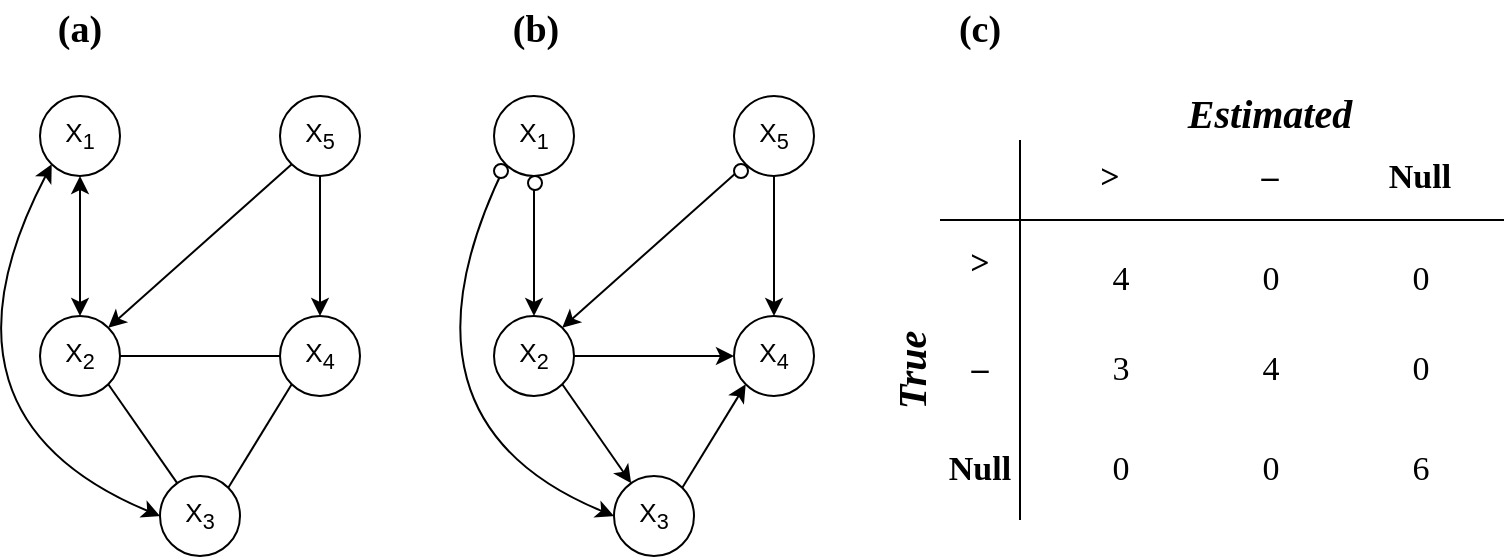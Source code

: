 <mxfile version="20.8.16" type="device"><diagram name="Page-1" id="RhnKEdgyc2rg_UHkZgOD"><mxGraphModel dx="1470" dy="801" grid="1" gridSize="10" guides="1" tooltips="1" connect="1" arrows="1" fold="1" page="1" pageScale="1" pageWidth="850" pageHeight="1100" math="0" shadow="0"><root><mxCell id="0"/><mxCell id="1" parent="0"/><mxCell id="az9YAIrHXz_eE4IxjMQi-34" value="" style="group" vertex="1" connectable="0" parent="1"><mxGeometry x="109" y="218" width="260" height="230" as="geometry"/></mxCell><mxCell id="az9YAIrHXz_eE4IxjMQi-35" style="edgeStyle=orthogonalEdgeStyle;rounded=0;orthogonalLoop=1;jettySize=auto;html=1;exitX=0.5;exitY=1;exitDx=0;exitDy=0;startArrow=classic;startFill=1;" edge="1" parent="az9YAIrHXz_eE4IxjMQi-34" source="az9YAIrHXz_eE4IxjMQi-38"><mxGeometry relative="1" as="geometry"><mxPoint x="21" y="110" as="targetPoint"/></mxGeometry></mxCell><mxCell id="az9YAIrHXz_eE4IxjMQi-36" value="&lt;font style=&quot;font-size: 13px;&quot;&gt;X&lt;sub&gt;5&lt;/sub&gt;&lt;/font&gt;" style="ellipse;whiteSpace=wrap;html=1;aspect=fixed;direction=east;" vertex="1" parent="az9YAIrHXz_eE4IxjMQi-34"><mxGeometry x="121" width="40" height="40" as="geometry"/></mxCell><mxCell id="az9YAIrHXz_eE4IxjMQi-37" value="" style="endArrow=classic;html=1;rounded=0;exitX=0.5;exitY=1;exitDx=0;exitDy=0;entryX=0.5;entryY=0;entryDx=0;entryDy=0;" edge="1" parent="az9YAIrHXz_eE4IxjMQi-34" source="az9YAIrHXz_eE4IxjMQi-36" target="az9YAIrHXz_eE4IxjMQi-40"><mxGeometry width="50" height="50" relative="1" as="geometry"><mxPoint x="171" y="210" as="sourcePoint"/><mxPoint x="221" y="160" as="targetPoint"/></mxGeometry></mxCell><mxCell id="az9YAIrHXz_eE4IxjMQi-38" value="&lt;font style=&quot;font-size: 13px;&quot;&gt;X&lt;sub&gt;1&lt;/sub&gt;&lt;/font&gt;" style="ellipse;whiteSpace=wrap;html=1;aspect=fixed;direction=east;" vertex="1" parent="az9YAIrHXz_eE4IxjMQi-34"><mxGeometry x="1" width="40" height="40" as="geometry"/></mxCell><mxCell id="az9YAIrHXz_eE4IxjMQi-39" value="&lt;font style=&quot;font-size: 13px;&quot;&gt;X&lt;sub&gt;2&lt;/sub&gt;&lt;/font&gt;" style="ellipse;whiteSpace=wrap;html=1;aspect=fixed;direction=east;" vertex="1" parent="az9YAIrHXz_eE4IxjMQi-34"><mxGeometry x="1" y="110" width="40" height="40" as="geometry"/></mxCell><mxCell id="az9YAIrHXz_eE4IxjMQi-40" value="&lt;font style=&quot;font-size: 13px;&quot;&gt;X&lt;sub&gt;4&lt;/sub&gt;&lt;/font&gt;" style="ellipse;whiteSpace=wrap;html=1;aspect=fixed;direction=east;" vertex="1" parent="az9YAIrHXz_eE4IxjMQi-34"><mxGeometry x="121" y="110" width="40" height="40" as="geometry"/></mxCell><mxCell id="az9YAIrHXz_eE4IxjMQi-41" value="&lt;font style=&quot;font-size: 13px;&quot;&gt;X&lt;sub&gt;3&lt;/sub&gt;&lt;/font&gt;" style="ellipse;whiteSpace=wrap;html=1;aspect=fixed;direction=east;" vertex="1" parent="az9YAIrHXz_eE4IxjMQi-34"><mxGeometry x="61" y="190" width="40" height="40" as="geometry"/></mxCell><mxCell id="az9YAIrHXz_eE4IxjMQi-42" value="" style="endArrow=none;html=1;rounded=0;exitX=1;exitY=0;exitDx=0;exitDy=0;entryX=0;entryY=1;entryDx=0;entryDy=0;endFill=0;" edge="1" parent="az9YAIrHXz_eE4IxjMQi-34" source="az9YAIrHXz_eE4IxjMQi-41" target="az9YAIrHXz_eE4IxjMQi-40"><mxGeometry width="50" height="50" relative="1" as="geometry"><mxPoint x="161" y="210" as="sourcePoint"/><mxPoint x="211" y="160" as="targetPoint"/></mxGeometry></mxCell><mxCell id="az9YAIrHXz_eE4IxjMQi-43" value="" style="endArrow=none;html=1;rounded=0;exitX=1;exitY=1;exitDx=0;exitDy=0;endFill=0;" edge="1" parent="az9YAIrHXz_eE4IxjMQi-34" source="az9YAIrHXz_eE4IxjMQi-39" target="az9YAIrHXz_eE4IxjMQi-41"><mxGeometry width="50" height="50" relative="1" as="geometry"><mxPoint x="81" y="170" as="sourcePoint"/><mxPoint x="211" y="160" as="targetPoint"/></mxGeometry></mxCell><mxCell id="az9YAIrHXz_eE4IxjMQi-44" value="" style="endArrow=none;html=1;rounded=0;exitX=0;exitY=0.5;exitDx=0;exitDy=0;entryX=1;entryY=0.5;entryDx=0;entryDy=0;endFill=0;" edge="1" parent="az9YAIrHXz_eE4IxjMQi-34" source="az9YAIrHXz_eE4IxjMQi-40" target="az9YAIrHXz_eE4IxjMQi-39"><mxGeometry width="50" height="50" relative="1" as="geometry"><mxPoint x="171" y="210" as="sourcePoint"/><mxPoint x="221" y="160" as="targetPoint"/></mxGeometry></mxCell><mxCell id="az9YAIrHXz_eE4IxjMQi-45" value="" style="endArrow=classic;html=1;rounded=0;exitX=0;exitY=1;exitDx=0;exitDy=0;entryX=1;entryY=0;entryDx=0;entryDy=0;" edge="1" parent="az9YAIrHXz_eE4IxjMQi-34" source="az9YAIrHXz_eE4IxjMQi-36" target="az9YAIrHXz_eE4IxjMQi-39"><mxGeometry width="50" height="50" relative="1" as="geometry"><mxPoint x="151" y="50" as="sourcePoint"/><mxPoint x="151" y="120" as="targetPoint"/></mxGeometry></mxCell><mxCell id="az9YAIrHXz_eE4IxjMQi-46" value="" style="endArrow=classic;startArrow=classic;html=1;curved=1;entryX=0;entryY=1;entryDx=0;entryDy=0;exitX=0;exitY=0.5;exitDx=0;exitDy=0;" edge="1" parent="az9YAIrHXz_eE4IxjMQi-34" source="az9YAIrHXz_eE4IxjMQi-41" target="az9YAIrHXz_eE4IxjMQi-38"><mxGeometry width="50" height="50" relative="1" as="geometry"><mxPoint x="121" y="320" as="sourcePoint"/><mxPoint x="171" y="270" as="targetPoint"/><Array as="points"><mxPoint x="-59" y="160"/></Array></mxGeometry></mxCell><mxCell id="az9YAIrHXz_eE4IxjMQi-55" value="" style="endArrow=none;html=1;fontSize=17;curved=1;" edge="1" parent="1"><mxGeometry width="50" height="50" relative="1" as="geometry"><mxPoint x="560" y="280" as="sourcePoint"/><mxPoint x="842" y="280" as="targetPoint"/></mxGeometry></mxCell><mxCell id="az9YAIrHXz_eE4IxjMQi-57" value="" style="endArrow=none;html=1;fontSize=17;curved=1;" edge="1" parent="1"><mxGeometry width="50" height="50" relative="1" as="geometry"><mxPoint x="600" y="430" as="sourcePoint"/><mxPoint x="600" y="240" as="targetPoint"/></mxGeometry></mxCell><mxCell id="az9YAIrHXz_eE4IxjMQi-58" value="&lt;font face=&quot;Times New Roman&quot; style=&quot;font-size: 17px;&quot;&gt;&lt;span style=&quot;font-size: 17px;&quot;&gt;&amp;gt;&lt;/span&gt;&lt;/font&gt;" style="text;html=1;strokeColor=none;fillColor=none;align=center;verticalAlign=middle;whiteSpace=wrap;rounded=0;fontSize=17;fontStyle=1" vertex="1" parent="1"><mxGeometry x="630" y="244" width="30" height="30" as="geometry"/></mxCell><mxCell id="az9YAIrHXz_eE4IxjMQi-59" value="&lt;font style=&quot;font-size: 17px;&quot;&gt;&lt;font face=&quot;Times New Roman&quot; style=&quot;font-size: 17px;&quot;&gt;&amp;nbsp;&lt;/font&gt;&lt;font face=&quot;Times New Roman&quot; style=&quot;font-size: 17px;&quot;&gt;–&lt;/font&gt;&lt;/font&gt;&lt;font face=&quot;Times New Roman&quot; style=&quot;font-size: 17px;&quot;&gt;&lt;font style=&quot;font-size: 17px;&quot;&gt;&amp;nbsp;&lt;/font&gt;&lt;br style=&quot;font-size: 17px;&quot;&gt;&lt;/font&gt;" style="text;html=1;strokeColor=none;fillColor=none;align=center;verticalAlign=middle;whiteSpace=wrap;rounded=0;fontSize=17;fontStyle=1" vertex="1" parent="1"><mxGeometry x="710" y="244" width="30" height="30" as="geometry"/></mxCell><mxCell id="az9YAIrHXz_eE4IxjMQi-60" value="&lt;font face=&quot;Times New Roman&quot; style=&quot;font-size: 17px;&quot;&gt;&lt;b style=&quot;font-size: 17px;&quot;&gt;Null&lt;/b&gt;&lt;/font&gt;" style="text;html=1;strokeColor=none;fillColor=none;align=center;verticalAlign=middle;whiteSpace=wrap;rounded=0;fontSize=17;" vertex="1" parent="1"><mxGeometry x="770" y="244" width="60" height="30" as="geometry"/></mxCell><mxCell id="az9YAIrHXz_eE4IxjMQi-61" value="&lt;font face=&quot;Times New Roman&quot; style=&quot;font-size: 17px;&quot;&gt;&lt;span style=&quot;font-size: 17px;&quot;&gt;&amp;gt;&lt;/span&gt;&lt;/font&gt;" style="text;html=1;strokeColor=none;fillColor=none;align=center;verticalAlign=middle;whiteSpace=wrap;rounded=0;fontSize=17;fontStyle=1" vertex="1" parent="1"><mxGeometry x="565" y="287" width="30" height="30" as="geometry"/></mxCell><mxCell id="az9YAIrHXz_eE4IxjMQi-64" value="&lt;font face=&quot;Times New Roman&quot; style=&quot;font-size: 17px;&quot;&gt;&lt;span style=&quot;font-size: 17px;&quot;&gt;&lt;font style=&quot;font-size: 17px;&quot;&gt;&amp;nbsp;–&amp;nbsp;&lt;/font&gt;&lt;/span&gt;&lt;br style=&quot;font-size: 17px;&quot;&gt;&lt;/font&gt;" style="text;html=1;strokeColor=none;fillColor=none;align=center;verticalAlign=middle;whiteSpace=wrap;rounded=0;fontSize=17;fontStyle=1" vertex="1" parent="1"><mxGeometry x="565" y="340" width="30" height="30" as="geometry"/></mxCell><mxCell id="az9YAIrHXz_eE4IxjMQi-65" value="&lt;font size=&quot;1&quot; face=&quot;Times New Roman&quot;&gt;&lt;b style=&quot;font-size: 17px;&quot;&gt;Null&lt;/b&gt;&lt;/font&gt;" style="text;html=1;strokeColor=none;fillColor=none;align=center;verticalAlign=middle;whiteSpace=wrap;rounded=0;fontSize=11;" vertex="1" parent="1"><mxGeometry x="550" y="390" width="60" height="30" as="geometry"/></mxCell><mxCell id="az9YAIrHXz_eE4IxjMQi-66" value="&lt;font style=&quot;font-size: 17px;&quot;&gt;4&lt;/font&gt;" style="text;html=1;align=center;verticalAlign=middle;resizable=0;points=[];autosize=1;strokeColor=none;fillColor=none;fontSize=17;fontFamily=Times New Roman;" vertex="1" parent="1"><mxGeometry x="635" y="295" width="30" height="30" as="geometry"/></mxCell><mxCell id="az9YAIrHXz_eE4IxjMQi-67" value="&lt;font style=&quot;font-size: 17px;&quot;&gt;0&lt;/font&gt;" style="text;html=1;align=center;verticalAlign=middle;resizable=0;points=[];autosize=1;strokeColor=none;fillColor=none;fontSize=17;fontFamily=Times New Roman;" vertex="1" parent="1"><mxGeometry x="710" y="295" width="30" height="30" as="geometry"/></mxCell><mxCell id="az9YAIrHXz_eE4IxjMQi-68" value="&lt;font style=&quot;font-size: 17px;&quot;&gt;0&lt;/font&gt;" style="text;html=1;align=center;verticalAlign=middle;resizable=0;points=[];autosize=1;strokeColor=none;fillColor=none;fontSize=17;fontFamily=Times New Roman;" vertex="1" parent="1"><mxGeometry x="785" y="295" width="30" height="30" as="geometry"/></mxCell><mxCell id="az9YAIrHXz_eE4IxjMQi-69" value="&lt;font style=&quot;font-size: 17px;&quot;&gt;3&lt;/font&gt;" style="text;html=1;align=center;verticalAlign=middle;resizable=0;points=[];autosize=1;strokeColor=none;fillColor=none;fontSize=17;fontFamily=Times New Roman;" vertex="1" parent="1"><mxGeometry x="635" y="340" width="30" height="30" as="geometry"/></mxCell><mxCell id="az9YAIrHXz_eE4IxjMQi-70" value="&lt;font style=&quot;font-size: 17px;&quot;&gt;4&lt;/font&gt;" style="text;html=1;align=center;verticalAlign=middle;resizable=0;points=[];autosize=1;strokeColor=none;fillColor=none;fontSize=17;fontFamily=Times New Roman;" vertex="1" parent="1"><mxGeometry x="710" y="340" width="30" height="30" as="geometry"/></mxCell><mxCell id="az9YAIrHXz_eE4IxjMQi-71" value="&lt;font style=&quot;font-size: 17px;&quot;&gt;0&lt;/font&gt;" style="text;html=1;align=center;verticalAlign=middle;resizable=0;points=[];autosize=1;strokeColor=none;fillColor=none;fontSize=17;fontFamily=Times New Roman;" vertex="1" parent="1"><mxGeometry x="785" y="340" width="30" height="30" as="geometry"/></mxCell><mxCell id="az9YAIrHXz_eE4IxjMQi-72" value="&lt;font style=&quot;font-size: 17px;&quot;&gt;0&lt;/font&gt;" style="text;html=1;align=center;verticalAlign=middle;resizable=0;points=[];autosize=1;strokeColor=none;fillColor=none;fontSize=17;fontFamily=Times New Roman;" vertex="1" parent="1"><mxGeometry x="635" y="390" width="30" height="30" as="geometry"/></mxCell><mxCell id="az9YAIrHXz_eE4IxjMQi-73" value="&lt;font style=&quot;font-size: 17px;&quot;&gt;0&lt;/font&gt;" style="text;html=1;align=center;verticalAlign=middle;resizable=0;points=[];autosize=1;strokeColor=none;fillColor=none;fontSize=17;fontFamily=Times New Roman;" vertex="1" parent="1"><mxGeometry x="710" y="390" width="30" height="30" as="geometry"/></mxCell><mxCell id="az9YAIrHXz_eE4IxjMQi-74" value="&lt;font style=&quot;font-size: 17px;&quot;&gt;6&lt;/font&gt;" style="text;html=1;align=center;verticalAlign=middle;resizable=0;points=[];autosize=1;strokeColor=none;fillColor=none;fontSize=17;fontFamily=Times New Roman;" vertex="1" parent="1"><mxGeometry x="785" y="390" width="30" height="30" as="geometry"/></mxCell><mxCell id="az9YAIrHXz_eE4IxjMQi-76" value="&lt;font size=&quot;1&quot; face=&quot;Times New Roman&quot;&gt;&lt;b style=&quot;&quot;&gt;&lt;i style=&quot;font-size: 20px;&quot;&gt;Estimated&lt;/i&gt;&lt;/b&gt;&lt;/font&gt;" style="text;html=1;strokeColor=none;fillColor=none;align=center;verticalAlign=middle;whiteSpace=wrap;rounded=0;fontSize=11;" vertex="1" parent="1"><mxGeometry x="695" y="211" width="60" height="30" as="geometry"/></mxCell><mxCell id="az9YAIrHXz_eE4IxjMQi-77" value="&lt;font size=&quot;1&quot; face=&quot;Times New Roman&quot;&gt;&lt;b style=&quot;&quot;&gt;&lt;i style=&quot;font-size: 20px;&quot;&gt;True&lt;/i&gt;&lt;/b&gt;&lt;/font&gt;" style="text;html=1;strokeColor=none;fillColor=none;align=center;verticalAlign=middle;whiteSpace=wrap;rounded=0;fontSize=11;flipV=1;direction=west;flipH=1;rotation=-90;" vertex="1" parent="1"><mxGeometry x="515" y="340" width="60" height="30" as="geometry"/></mxCell><mxCell id="az9YAIrHXz_eE4IxjMQi-53" value="" style="group" vertex="1" connectable="0" parent="1"><mxGeometry x="290" y="218" width="220" height="230" as="geometry"/></mxCell><mxCell id="az9YAIrHXz_eE4IxjMQi-22" style="edgeStyle=orthogonalEdgeStyle;rounded=0;orthogonalLoop=1;jettySize=auto;html=1;exitX=0.5;exitY=1;exitDx=0;exitDy=0;startArrow=none;startFill=0;" edge="1" parent="az9YAIrHXz_eE4IxjMQi-53" source="az9YAIrHXz_eE4IxjMQi-25"><mxGeometry relative="1" as="geometry"><mxPoint x="67" y="110" as="targetPoint"/></mxGeometry></mxCell><mxCell id="az9YAIrHXz_eE4IxjMQi-23" value="&lt;font style=&quot;font-size: 13px;&quot;&gt;X&lt;sub&gt;5&lt;/sub&gt;&lt;/font&gt;" style="ellipse;whiteSpace=wrap;html=1;aspect=fixed;direction=east;" vertex="1" parent="az9YAIrHXz_eE4IxjMQi-53"><mxGeometry x="167" width="40" height="40" as="geometry"/></mxCell><mxCell id="az9YAIrHXz_eE4IxjMQi-24" value="" style="endArrow=classic;html=1;rounded=0;exitX=0.5;exitY=1;exitDx=0;exitDy=0;entryX=0.5;entryY=0;entryDx=0;entryDy=0;" edge="1" parent="az9YAIrHXz_eE4IxjMQi-53" source="az9YAIrHXz_eE4IxjMQi-23" target="az9YAIrHXz_eE4IxjMQi-27"><mxGeometry width="50" height="50" relative="1" as="geometry"><mxPoint x="217" y="210" as="sourcePoint"/><mxPoint x="267" y="160" as="targetPoint"/></mxGeometry></mxCell><mxCell id="az9YAIrHXz_eE4IxjMQi-25" value="&lt;font style=&quot;font-size: 13px;&quot;&gt;X&lt;sub&gt;1&lt;/sub&gt;&lt;/font&gt;" style="ellipse;whiteSpace=wrap;html=1;aspect=fixed;direction=east;" vertex="1" parent="az9YAIrHXz_eE4IxjMQi-53"><mxGeometry x="47" width="40" height="40" as="geometry"/></mxCell><mxCell id="az9YAIrHXz_eE4IxjMQi-26" value="&lt;font style=&quot;font-size: 13px;&quot;&gt;X&lt;sub&gt;2&lt;/sub&gt;&lt;/font&gt;" style="ellipse;whiteSpace=wrap;html=1;aspect=fixed;direction=east;" vertex="1" parent="az9YAIrHXz_eE4IxjMQi-53"><mxGeometry x="47" y="110" width="40" height="40" as="geometry"/></mxCell><mxCell id="az9YAIrHXz_eE4IxjMQi-27" value="&lt;font style=&quot;font-size: 13px;&quot;&gt;X&lt;sub&gt;4&lt;/sub&gt;&lt;/font&gt;" style="ellipse;whiteSpace=wrap;html=1;aspect=fixed;direction=east;" vertex="1" parent="az9YAIrHXz_eE4IxjMQi-53"><mxGeometry x="167" y="110" width="40" height="40" as="geometry"/></mxCell><mxCell id="az9YAIrHXz_eE4IxjMQi-28" value="&lt;font style=&quot;font-size: 13px;&quot;&gt;X&lt;sub&gt;3&lt;/sub&gt;&lt;/font&gt;" style="ellipse;whiteSpace=wrap;html=1;aspect=fixed;direction=east;" vertex="1" parent="az9YAIrHXz_eE4IxjMQi-53"><mxGeometry x="107" y="190" width="40" height="40" as="geometry"/></mxCell><mxCell id="az9YAIrHXz_eE4IxjMQi-29" value="" style="endArrow=classic;html=1;rounded=0;exitX=1;exitY=0;exitDx=0;exitDy=0;entryX=0;entryY=1;entryDx=0;entryDy=0;endFill=1;startArrow=none;startFill=0;" edge="1" parent="az9YAIrHXz_eE4IxjMQi-53" source="az9YAIrHXz_eE4IxjMQi-28" target="az9YAIrHXz_eE4IxjMQi-27"><mxGeometry width="50" height="50" relative="1" as="geometry"><mxPoint x="207" y="210" as="sourcePoint"/><mxPoint x="257" y="160" as="targetPoint"/></mxGeometry></mxCell><mxCell id="az9YAIrHXz_eE4IxjMQi-30" value="" style="endArrow=classic;html=1;rounded=0;exitX=1;exitY=1;exitDx=0;exitDy=0;endFill=1;" edge="1" parent="az9YAIrHXz_eE4IxjMQi-53" source="az9YAIrHXz_eE4IxjMQi-26" target="az9YAIrHXz_eE4IxjMQi-28"><mxGeometry width="50" height="50" relative="1" as="geometry"><mxPoint x="127" y="170" as="sourcePoint"/><mxPoint x="257" y="160" as="targetPoint"/></mxGeometry></mxCell><mxCell id="az9YAIrHXz_eE4IxjMQi-31" value="" style="endArrow=none;html=1;rounded=0;exitX=0;exitY=0.5;exitDx=0;exitDy=0;entryX=1;entryY=0.5;entryDx=0;entryDy=0;endFill=0;startArrow=classic;startFill=1;" edge="1" parent="az9YAIrHXz_eE4IxjMQi-53" source="az9YAIrHXz_eE4IxjMQi-27" target="az9YAIrHXz_eE4IxjMQi-26"><mxGeometry width="50" height="50" relative="1" as="geometry"><mxPoint x="217" y="210" as="sourcePoint"/><mxPoint x="267" y="160" as="targetPoint"/></mxGeometry></mxCell><mxCell id="az9YAIrHXz_eE4IxjMQi-32" value="" style="endArrow=classic;html=1;rounded=0;exitX=0;exitY=1;exitDx=0;exitDy=0;entryX=1;entryY=0;entryDx=0;entryDy=0;" edge="1" parent="az9YAIrHXz_eE4IxjMQi-53" source="az9YAIrHXz_eE4IxjMQi-23" target="az9YAIrHXz_eE4IxjMQi-26"><mxGeometry width="50" height="50" relative="1" as="geometry"><mxPoint x="197" y="50" as="sourcePoint"/><mxPoint x="197" y="120" as="targetPoint"/></mxGeometry></mxCell><mxCell id="az9YAIrHXz_eE4IxjMQi-33" value="" style="endArrow=none;startArrow=classic;html=1;curved=1;entryX=0;entryY=1;entryDx=0;entryDy=0;exitX=0;exitY=0.5;exitDx=0;exitDy=0;endFill=0;" edge="1" parent="az9YAIrHXz_eE4IxjMQi-53" source="az9YAIrHXz_eE4IxjMQi-28" target="az9YAIrHXz_eE4IxjMQi-25"><mxGeometry width="50" height="50" relative="1" as="geometry"><mxPoint x="180" y="320" as="sourcePoint"/><mxPoint x="230" y="270" as="targetPoint"/><Array as="points"><mxPoint x="-10" y="162"/></Array></mxGeometry></mxCell><mxCell id="az9YAIrHXz_eE4IxjMQi-50" value="" style="ellipse;whiteSpace=wrap;html=1;aspect=fixed;" vertex="1" parent="1"><mxGeometry x="337" y="252" width="7" height="7" as="geometry"/></mxCell><mxCell id="az9YAIrHXz_eE4IxjMQi-51" value="" style="ellipse;whiteSpace=wrap;html=1;aspect=fixed;" vertex="1" parent="1"><mxGeometry x="457" y="252" width="7" height="7" as="geometry"/></mxCell><mxCell id="az9YAIrHXz_eE4IxjMQi-52" value="" style="ellipse;whiteSpace=wrap;html=1;aspect=fixed;" vertex="1" parent="1"><mxGeometry x="354" y="258" width="7" height="7" as="geometry"/></mxCell><mxCell id="az9YAIrHXz_eE4IxjMQi-78" value="&lt;b&gt;&lt;font face=&quot;Times New Roman&quot; style=&quot;font-size: 19px;&quot;&gt;(a)&lt;/font&gt;&lt;/b&gt;" style="text;html=1;strokeColor=none;fillColor=none;align=center;verticalAlign=middle;whiteSpace=wrap;rounded=0;fontSize=17;" vertex="1" parent="1"><mxGeometry x="100" y="170" width="60" height="30" as="geometry"/></mxCell><mxCell id="az9YAIrHXz_eE4IxjMQi-79" value="&lt;b&gt;&lt;font face=&quot;Times New Roman&quot; style=&quot;font-size: 19px;&quot;&gt;(b)&lt;/font&gt;&lt;/b&gt;" style="text;html=1;strokeColor=none;fillColor=none;align=center;verticalAlign=middle;whiteSpace=wrap;rounded=0;fontSize=17;" vertex="1" parent="1"><mxGeometry x="327.5" y="170" width="60" height="30" as="geometry"/></mxCell><mxCell id="az9YAIrHXz_eE4IxjMQi-81" value="&lt;b&gt;&lt;font face=&quot;Times New Roman&quot; style=&quot;font-size: 19px;&quot;&gt;(c)&lt;/font&gt;&lt;/b&gt;" style="text;html=1;strokeColor=none;fillColor=none;align=center;verticalAlign=middle;whiteSpace=wrap;rounded=0;fontSize=17;" vertex="1" parent="1"><mxGeometry x="550" y="170" width="60" height="30" as="geometry"/></mxCell></root></mxGraphModel></diagram></mxfile>